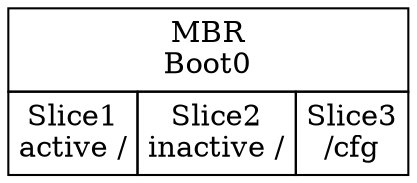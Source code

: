 digraph disklayout {
	abc [shape=none, margin=0, label=<
	<TABLE BORDER="0" CELLBORDER="1" CELLSPACING="0" CELLPADDING="4">
		<TR>
			<TD COLSPAN="6">MBR<BR/>Boot0</TD>
		</TR>
		<TR>
			<TD ROWSPAN="2">Slice1<BR/>active /</TD>
			<TD ROWSPAN="2">Slice2<BR/>inactive /</TD>
			<TD ROWSPAN="2">Slice3<BR/>/cfg</TD>
		</TR>
	</TABLE>>];
}
